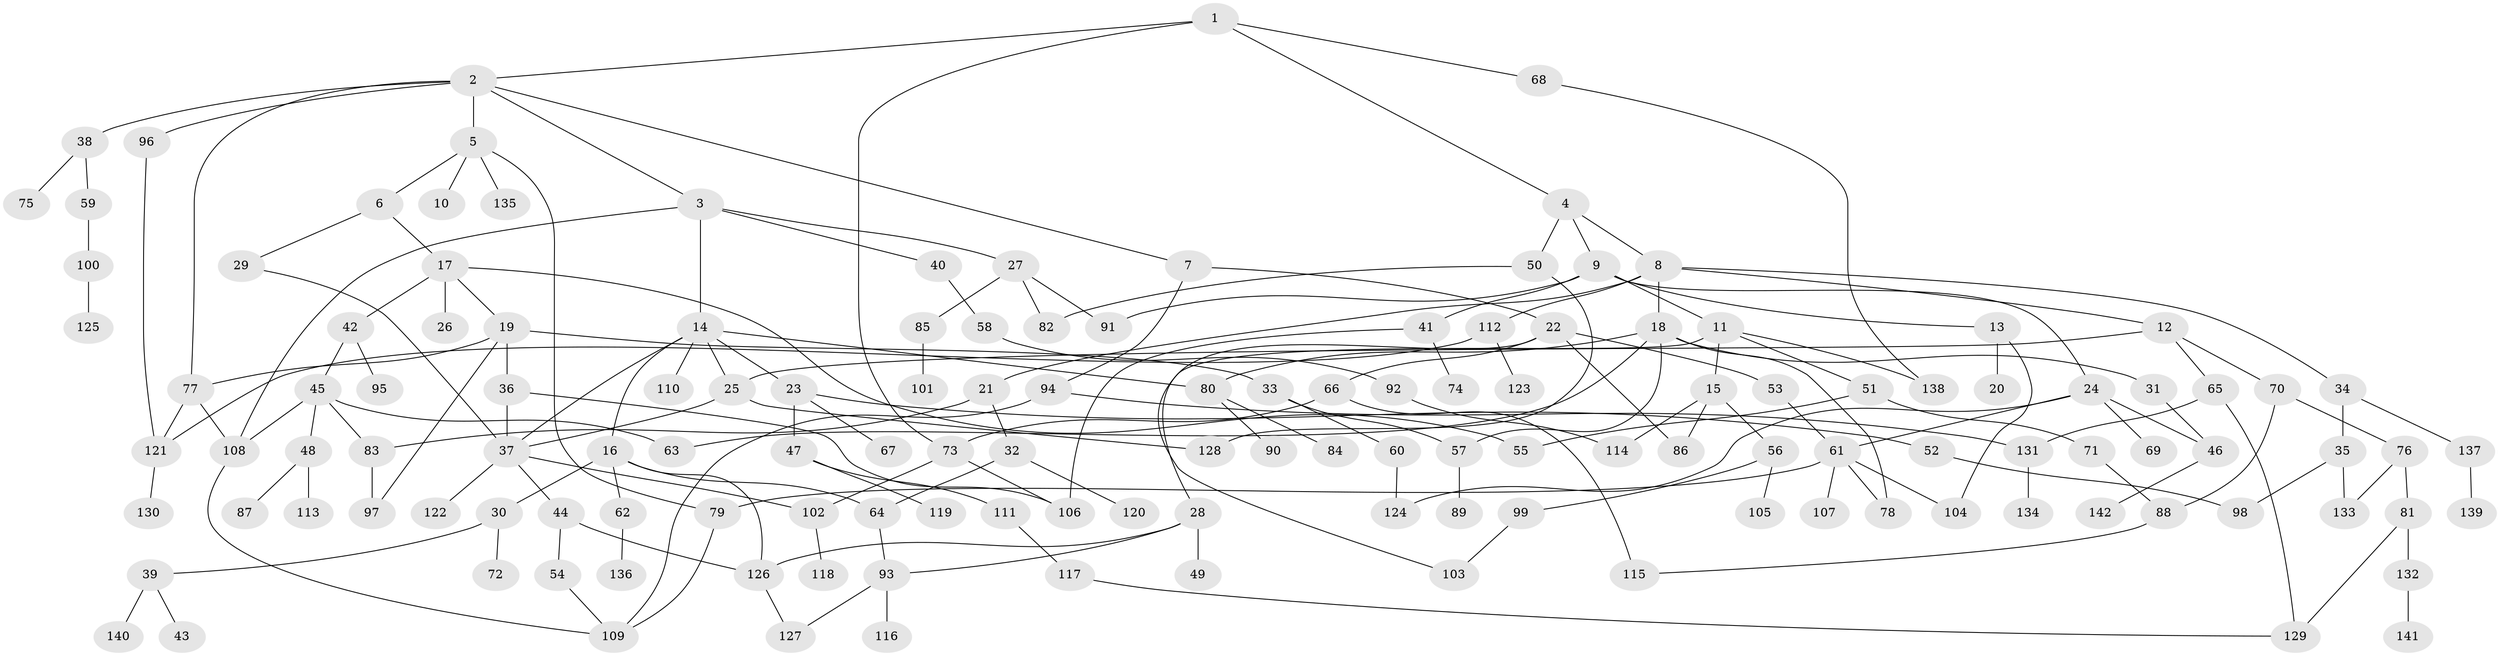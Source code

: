 // Generated by graph-tools (version 1.1) at 2025/01/03/09/25 03:01:11]
// undirected, 142 vertices, 188 edges
graph export_dot {
graph [start="1"]
  node [color=gray90,style=filled];
  1;
  2;
  3;
  4;
  5;
  6;
  7;
  8;
  9;
  10;
  11;
  12;
  13;
  14;
  15;
  16;
  17;
  18;
  19;
  20;
  21;
  22;
  23;
  24;
  25;
  26;
  27;
  28;
  29;
  30;
  31;
  32;
  33;
  34;
  35;
  36;
  37;
  38;
  39;
  40;
  41;
  42;
  43;
  44;
  45;
  46;
  47;
  48;
  49;
  50;
  51;
  52;
  53;
  54;
  55;
  56;
  57;
  58;
  59;
  60;
  61;
  62;
  63;
  64;
  65;
  66;
  67;
  68;
  69;
  70;
  71;
  72;
  73;
  74;
  75;
  76;
  77;
  78;
  79;
  80;
  81;
  82;
  83;
  84;
  85;
  86;
  87;
  88;
  89;
  90;
  91;
  92;
  93;
  94;
  95;
  96;
  97;
  98;
  99;
  100;
  101;
  102;
  103;
  104;
  105;
  106;
  107;
  108;
  109;
  110;
  111;
  112;
  113;
  114;
  115;
  116;
  117;
  118;
  119;
  120;
  121;
  122;
  123;
  124;
  125;
  126;
  127;
  128;
  129;
  130;
  131;
  132;
  133;
  134;
  135;
  136;
  137;
  138;
  139;
  140;
  141;
  142;
  1 -- 2;
  1 -- 4;
  1 -- 68;
  1 -- 73;
  2 -- 3;
  2 -- 5;
  2 -- 7;
  2 -- 38;
  2 -- 96;
  2 -- 77;
  3 -- 14;
  3 -- 27;
  3 -- 40;
  3 -- 108;
  4 -- 8;
  4 -- 9;
  4 -- 50;
  5 -- 6;
  5 -- 10;
  5 -- 135;
  5 -- 79;
  6 -- 17;
  6 -- 29;
  7 -- 22;
  7 -- 94;
  8 -- 12;
  8 -- 18;
  8 -- 21;
  8 -- 34;
  8 -- 112;
  9 -- 11;
  9 -- 13;
  9 -- 24;
  9 -- 41;
  9 -- 91;
  11 -- 15;
  11 -- 28;
  11 -- 51;
  11 -- 138;
  12 -- 25;
  12 -- 65;
  12 -- 70;
  13 -- 20;
  13 -- 104;
  14 -- 16;
  14 -- 23;
  14 -- 80;
  14 -- 110;
  14 -- 25;
  14 -- 37;
  15 -- 56;
  15 -- 86;
  15 -- 114;
  16 -- 30;
  16 -- 62;
  16 -- 126;
  16 -- 64;
  17 -- 19;
  17 -- 26;
  17 -- 42;
  17 -- 55;
  18 -- 31;
  18 -- 57;
  18 -- 63;
  18 -- 78;
  18 -- 80;
  19 -- 33;
  19 -- 36;
  19 -- 77;
  19 -- 97;
  21 -- 32;
  21 -- 83;
  22 -- 53;
  22 -- 66;
  22 -- 86;
  22 -- 103;
  23 -- 47;
  23 -- 52;
  23 -- 67;
  24 -- 61;
  24 -- 69;
  24 -- 124;
  24 -- 46;
  25 -- 128;
  25 -- 37;
  27 -- 85;
  27 -- 91;
  27 -- 82;
  28 -- 49;
  28 -- 93;
  28 -- 126;
  29 -- 37;
  30 -- 39;
  30 -- 72;
  31 -- 46;
  32 -- 64;
  32 -- 120;
  33 -- 60;
  33 -- 57;
  34 -- 35;
  34 -- 137;
  35 -- 133;
  35 -- 98;
  36 -- 37;
  36 -- 106;
  37 -- 44;
  37 -- 102;
  37 -- 122;
  38 -- 59;
  38 -- 75;
  39 -- 43;
  39 -- 140;
  40 -- 58;
  41 -- 74;
  41 -- 106;
  42 -- 45;
  42 -- 95;
  44 -- 54;
  44 -- 126;
  45 -- 48;
  45 -- 83;
  45 -- 63;
  45 -- 108;
  46 -- 142;
  47 -- 111;
  47 -- 119;
  48 -- 87;
  48 -- 113;
  50 -- 82;
  50 -- 128;
  51 -- 71;
  51 -- 55;
  52 -- 98;
  53 -- 61;
  54 -- 109;
  56 -- 99;
  56 -- 105;
  57 -- 89;
  58 -- 92;
  59 -- 100;
  60 -- 124;
  61 -- 79;
  61 -- 104;
  61 -- 107;
  61 -- 78;
  62 -- 136;
  64 -- 93;
  65 -- 129;
  65 -- 131;
  66 -- 73;
  66 -- 115;
  68 -- 138;
  70 -- 76;
  70 -- 88;
  71 -- 88;
  73 -- 106;
  73 -- 102;
  76 -- 81;
  76 -- 133;
  77 -- 108;
  77 -- 121;
  79 -- 109;
  80 -- 84;
  80 -- 90;
  81 -- 132;
  81 -- 129;
  83 -- 97;
  85 -- 101;
  88 -- 115;
  92 -- 114;
  93 -- 116;
  93 -- 127;
  94 -- 109;
  94 -- 131;
  96 -- 121;
  99 -- 103;
  100 -- 125;
  102 -- 118;
  108 -- 109;
  111 -- 117;
  112 -- 121;
  112 -- 123;
  117 -- 129;
  121 -- 130;
  126 -- 127;
  131 -- 134;
  132 -- 141;
  137 -- 139;
}
